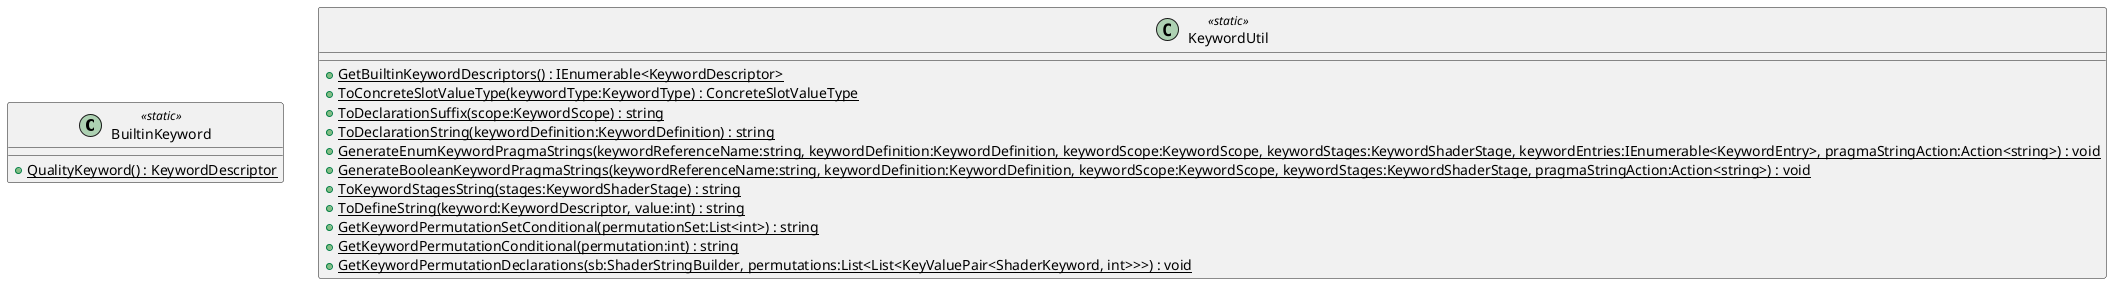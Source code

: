 @startuml
class BuiltinKeyword <<static>> {
    + {static} QualityKeyword() : KeywordDescriptor
}
class KeywordUtil <<static>> {
    + {static} GetBuiltinKeywordDescriptors() : IEnumerable<KeywordDescriptor>
    + {static} ToConcreteSlotValueType(keywordType:KeywordType) : ConcreteSlotValueType
    + {static} ToDeclarationSuffix(scope:KeywordScope) : string
    + {static} ToDeclarationString(keywordDefinition:KeywordDefinition) : string
    + {static} GenerateEnumKeywordPragmaStrings(keywordReferenceName:string, keywordDefinition:KeywordDefinition, keywordScope:KeywordScope, keywordStages:KeywordShaderStage, keywordEntries:IEnumerable<KeywordEntry>, pragmaStringAction:Action<string>) : void
    + {static} GenerateBooleanKeywordPragmaStrings(keywordReferenceName:string, keywordDefinition:KeywordDefinition, keywordScope:KeywordScope, keywordStages:KeywordShaderStage, pragmaStringAction:Action<string>) : void
    + {static} ToKeywordStagesString(stages:KeywordShaderStage) : string
    + {static} ToDefineString(keyword:KeywordDescriptor, value:int) : string
    + {static} GetKeywordPermutationSetConditional(permutationSet:List<int>) : string
    + {static} GetKeywordPermutationConditional(permutation:int) : string
    + {static} GetKeywordPermutationDeclarations(sb:ShaderStringBuilder, permutations:List<List<KeyValuePair<ShaderKeyword, int>>>) : void
}
@enduml
